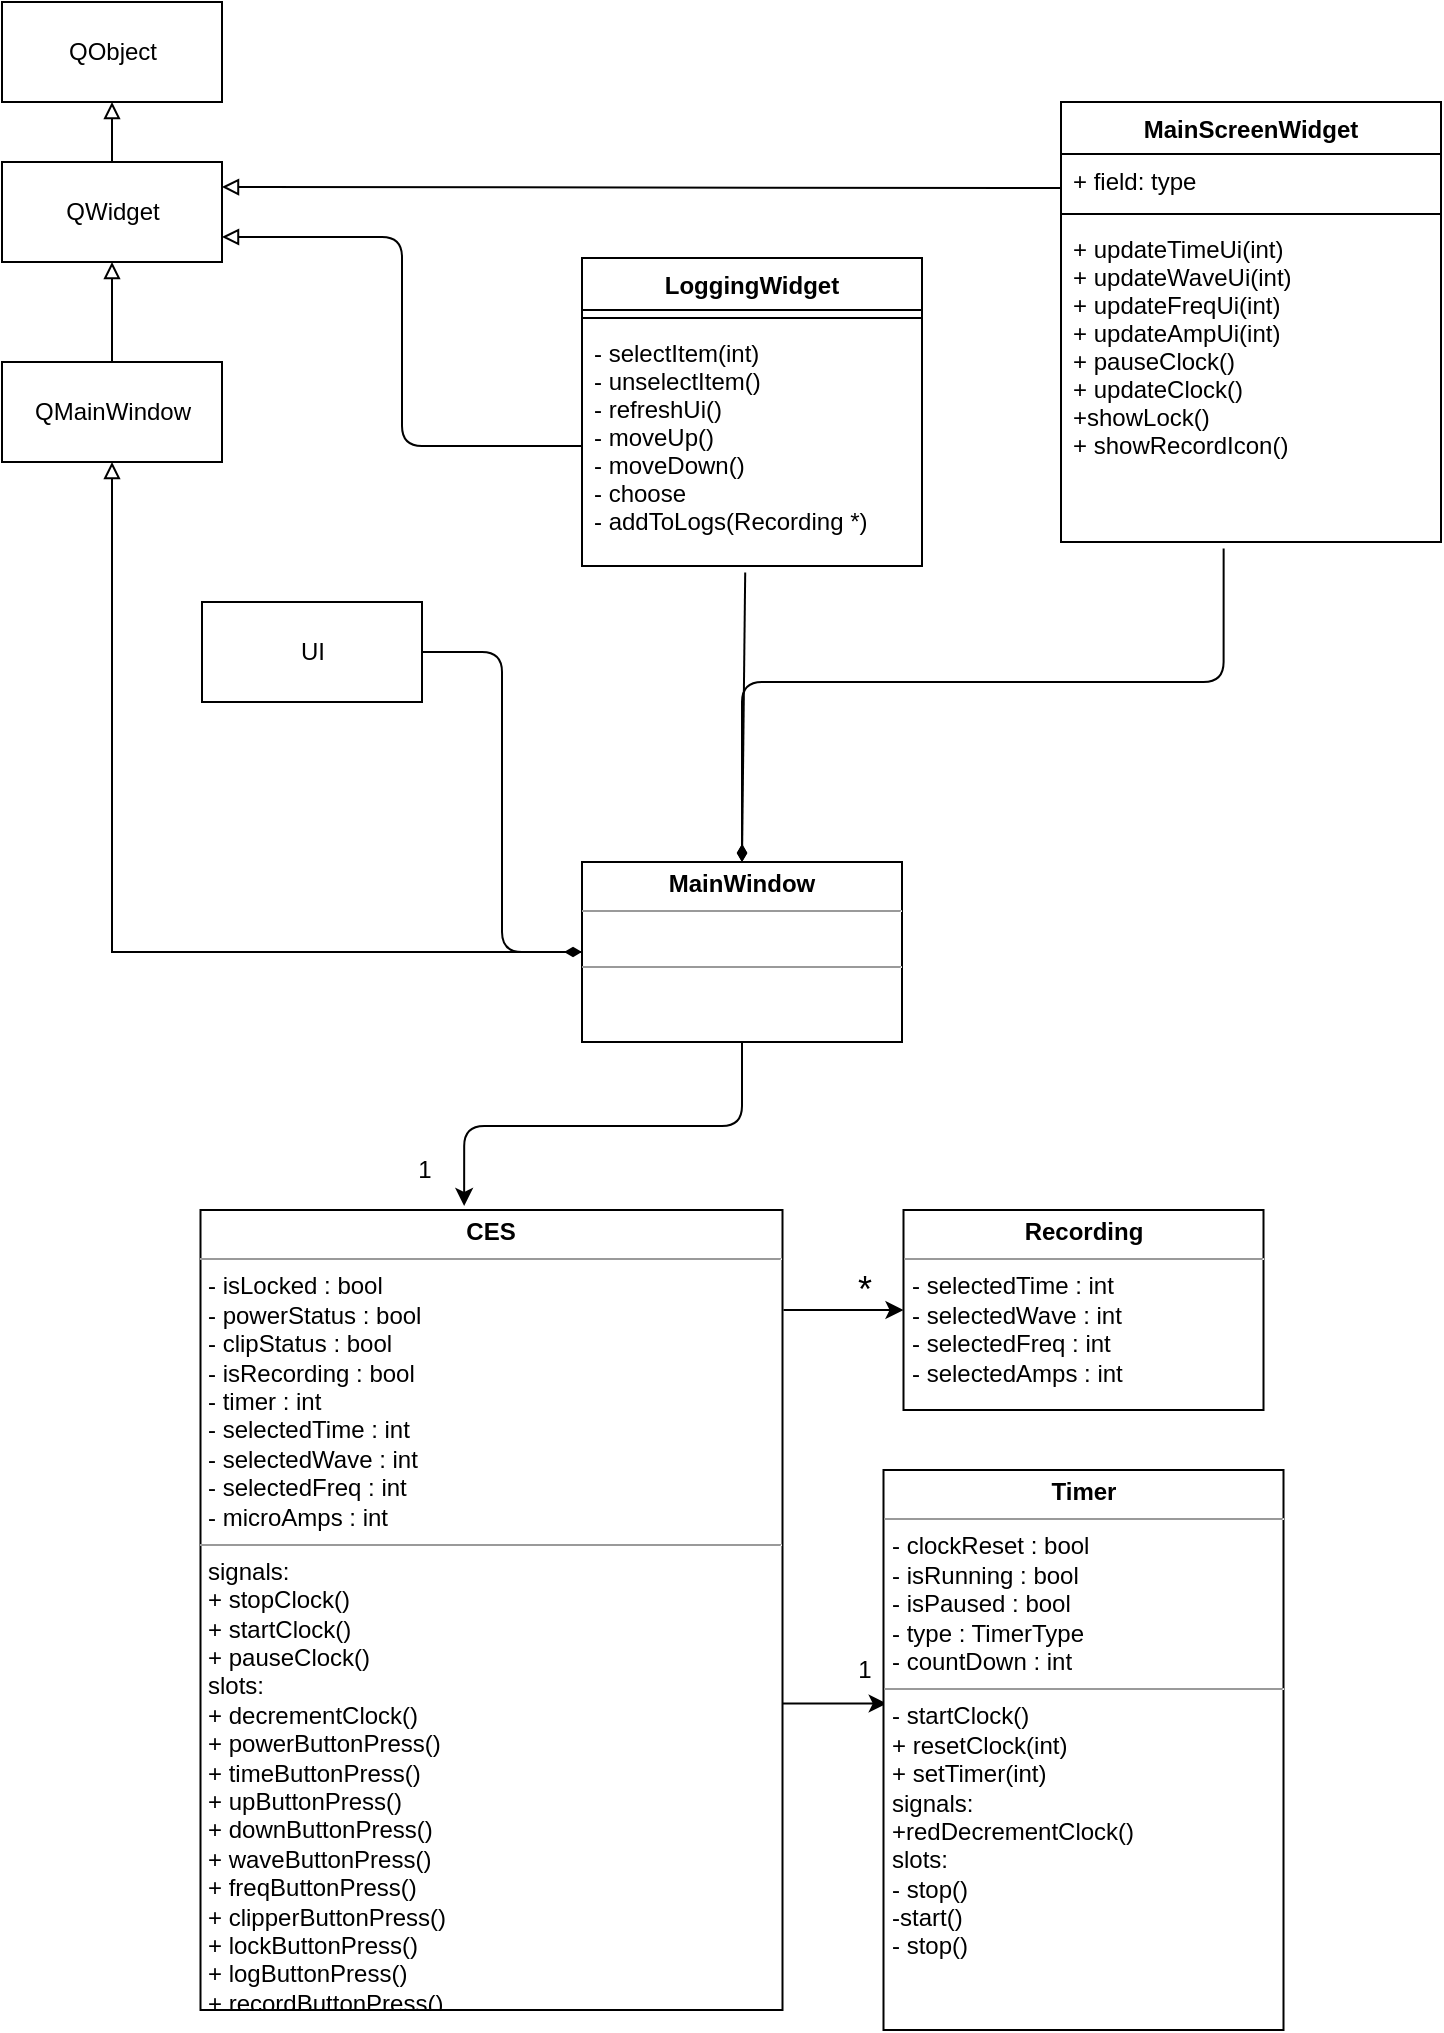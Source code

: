 <mxfile version="15.8.7" type="device" pages="2"><diagram id="C5RBs43oDa-KdzZeNtuy" name="Class Diagram"><mxGraphModel dx="946" dy="612" grid="1" gridSize="10" guides="1" tooltips="1" connect="1" arrows="1" fold="1" page="1" pageScale="1" pageWidth="827" pageHeight="1169" math="0" shadow="0"><root><mxCell id="WIyWlLk6GJQsqaUBKTNV-0"/><mxCell id="WIyWlLk6GJQsqaUBKTNV-1" parent="WIyWlLk6GJQsqaUBKTNV-0"/><mxCell id="J-Bl00HrbG3o-35RWvMt-17" style="edgeStyle=orthogonalEdgeStyle;rounded=0;orthogonalLoop=1;jettySize=auto;html=1;entryX=0.5;entryY=1;entryDx=0;entryDy=0;endArrow=block;endFill=0;" parent="WIyWlLk6GJQsqaUBKTNV-1" source="_yMH8zs-KK87m5zI2xQM-0" target="J-Bl00HrbG3o-35RWvMt-13" edge="1"><mxGeometry relative="1" as="geometry"/></mxCell><mxCell id="J-Bl00HrbG3o-35RWvMt-20" style="rounded=1;orthogonalLoop=1;jettySize=auto;html=1;entryX=0.453;entryY=-0.005;entryDx=0;entryDy=0;endArrow=classic;endFill=1;entryPerimeter=0;edgeStyle=orthogonalEdgeStyle;" parent="WIyWlLk6GJQsqaUBKTNV-1" source="_yMH8zs-KK87m5zI2xQM-0" target="_yMH8zs-KK87m5zI2xQM-4" edge="1"><mxGeometry relative="1" as="geometry"/></mxCell><mxCell id="_yMH8zs-KK87m5zI2xQM-0" value="&lt;p style=&quot;margin: 0px ; margin-top: 4px ; text-align: center&quot;&gt;&lt;b&gt;MainWindow&lt;/b&gt;&lt;/p&gt;&lt;hr size=&quot;1&quot;&gt;&lt;p style=&quot;margin: 0px ; margin-left: 4px&quot;&gt;&lt;br&gt;&lt;/p&gt;&lt;hr size=&quot;1&quot;&gt;&lt;p style=&quot;margin: 0px ; margin-left: 4px&quot;&gt;&lt;br&gt;&lt;/p&gt;" style="verticalAlign=top;align=left;overflow=fill;fontSize=12;fontFamily=Helvetica;html=1;" parent="WIyWlLk6GJQsqaUBKTNV-1" vertex="1"><mxGeometry x="320" y="440" width="160" height="90" as="geometry"/></mxCell><mxCell id="J-Bl00HrbG3o-35RWvMt-21" style="rounded=0;orthogonalLoop=1;jettySize=auto;html=1;entryX=0;entryY=0.5;entryDx=0;entryDy=0;endArrow=classic;endFill=1;" parent="WIyWlLk6GJQsqaUBKTNV-1" target="_yMH8zs-KK87m5zI2xQM-5" edge="1"><mxGeometry relative="1" as="geometry"><mxPoint x="420.75" y="664" as="sourcePoint"/></mxGeometry></mxCell><mxCell id="J-Bl00HrbG3o-35RWvMt-23" style="rounded=0;orthogonalLoop=1;jettySize=auto;html=1;entryX=0.008;entryY=0.417;entryDx=0;entryDy=0;endArrow=classic;endFill=1;exitX=0.998;exitY=0.617;exitDx=0;exitDy=0;exitPerimeter=0;entryPerimeter=0;" parent="WIyWlLk6GJQsqaUBKTNV-1" source="_yMH8zs-KK87m5zI2xQM-4" target="_yMH8zs-KK87m5zI2xQM-6" edge="1"><mxGeometry relative="1" as="geometry"/></mxCell><mxCell id="_yMH8zs-KK87m5zI2xQM-4" value="&lt;p style=&quot;margin: 0px ; margin-top: 4px ; text-align: center&quot;&gt;&lt;b&gt;CES&lt;/b&gt;&lt;/p&gt;&lt;hr size=&quot;1&quot;&gt;&lt;p style=&quot;margin: 0px ; margin-left: 4px&quot;&gt;- isLocked : bool&lt;/p&gt;&lt;p style=&quot;margin: 0px ; margin-left: 4px&quot;&gt;- powerStatus : bool&lt;/p&gt;&lt;p style=&quot;margin: 0px ; margin-left: 4px&quot;&gt;- clipStatus : bool&lt;/p&gt;&lt;p style=&quot;margin: 0px ; margin-left: 4px&quot;&gt;- isRecording : bool&lt;/p&gt;&lt;p style=&quot;margin: 0px ; margin-left: 4px&quot;&gt;- timer : int&lt;/p&gt;&lt;p style=&quot;margin: 0px ; margin-left: 4px&quot;&gt;- selectedTime : int&lt;/p&gt;&lt;p style=&quot;margin: 0px ; margin-left: 4px&quot;&gt;- selectedWave : int&lt;/p&gt;&lt;p style=&quot;margin: 0px ; margin-left: 4px&quot;&gt;- selectedFreq : int&lt;/p&gt;&lt;p style=&quot;margin: 0px ; margin-left: 4px&quot;&gt;- microAmps : int&lt;/p&gt;&lt;hr size=&quot;1&quot;&gt;&lt;p style=&quot;margin: 0px ; margin-left: 4px&quot;&gt;signals:&lt;/p&gt;&lt;p style=&quot;margin: 0px ; margin-left: 4px&quot;&gt;+ stopClock()&lt;/p&gt;&lt;p style=&quot;margin: 0px ; margin-left: 4px&quot;&gt;+ startClock()&lt;/p&gt;&lt;p style=&quot;margin: 0px ; margin-left: 4px&quot;&gt;+ pauseClock()&lt;/p&gt;&lt;p style=&quot;margin: 0px ; margin-left: 4px&quot;&gt;slots:&lt;/p&gt;&lt;p style=&quot;margin: 0px ; margin-left: 4px&quot;&gt;+ decrementClock()&lt;/p&gt;&lt;p style=&quot;margin: 0px ; margin-left: 4px&quot;&gt;+ powerButtonPress()&lt;/p&gt;&lt;p style=&quot;margin: 0px ; margin-left: 4px&quot;&gt;+ timeButtonPress()&lt;/p&gt;&lt;p style=&quot;margin: 0px ; margin-left: 4px&quot;&gt;+ upButtonPress()&lt;/p&gt;&lt;p style=&quot;margin: 0px ; margin-left: 4px&quot;&gt;+ downButtonPress()&lt;/p&gt;&lt;p style=&quot;margin: 0px ; margin-left: 4px&quot;&gt;+ waveButtonPress()&lt;/p&gt;&lt;p style=&quot;margin: 0px ; margin-left: 4px&quot;&gt;+ freqButtonPress()&lt;/p&gt;&lt;p style=&quot;margin: 0px ; margin-left: 4px&quot;&gt;+ clipperButtonPress()&lt;/p&gt;&lt;p style=&quot;margin: 0px ; margin-left: 4px&quot;&gt;+ lockButtonPress()&lt;/p&gt;&lt;p style=&quot;margin: 0px ; margin-left: 4px&quot;&gt;+ logButtonPress()&lt;/p&gt;&lt;p style=&quot;margin: 0px ; margin-left: 4px&quot;&gt;+ recordButtonPress()&lt;/p&gt;" style="verticalAlign=top;align=left;overflow=fill;fontSize=12;fontFamily=Helvetica;html=1;" parent="WIyWlLk6GJQsqaUBKTNV-1" vertex="1"><mxGeometry x="129.25" y="614" width="291" height="400" as="geometry"/></mxCell><mxCell id="_yMH8zs-KK87m5zI2xQM-5" value="&lt;p style=&quot;margin: 0px ; margin-top: 4px ; text-align: center&quot;&gt;&lt;b&gt;Recording&lt;/b&gt;&lt;/p&gt;&lt;hr size=&quot;1&quot;&gt;&lt;p style=&quot;margin: 0px ; margin-left: 4px&quot;&gt;- selectedTime : int&lt;/p&gt;&lt;p style=&quot;margin: 0px ; margin-left: 4px&quot;&gt;- selectedWave : int&lt;br&gt;&lt;/p&gt;&lt;p style=&quot;margin: 0px ; margin-left: 4px&quot;&gt;- selectedFreq : int&lt;br&gt;&lt;/p&gt;&lt;p style=&quot;margin: 0px ; margin-left: 4px&quot;&gt;- selectedAmps : int&lt;br&gt;&lt;/p&gt;&lt;p style=&quot;margin: 0px ; margin-left: 4px&quot;&gt;&lt;br&gt;&lt;/p&gt;" style="verticalAlign=top;align=left;overflow=fill;fontSize=12;fontFamily=Helvetica;html=1;" parent="WIyWlLk6GJQsqaUBKTNV-1" vertex="1"><mxGeometry x="480.75" y="614" width="180" height="100" as="geometry"/></mxCell><mxCell id="_yMH8zs-KK87m5zI2xQM-6" value="&lt;p style=&quot;margin: 0px ; margin-top: 4px ; text-align: center&quot;&gt;&lt;b&gt;Timer&lt;/b&gt;&lt;/p&gt;&lt;hr size=&quot;1&quot;&gt;&lt;p style=&quot;margin: 0px ; margin-left: 4px&quot;&gt;- clockReset : bool&lt;/p&gt;&lt;p style=&quot;margin: 0px ; margin-left: 4px&quot;&gt;- isRunning : bool&lt;/p&gt;&lt;p style=&quot;margin: 0px ; margin-left: 4px&quot;&gt;- isPaused : bool&lt;/p&gt;&lt;p style=&quot;margin: 0px ; margin-left: 4px&quot;&gt;- type : TimerType&lt;/p&gt;&lt;p style=&quot;margin: 0px ; margin-left: 4px&quot;&gt;- countDown : int&lt;/p&gt;&lt;hr size=&quot;1&quot;&gt;&lt;p style=&quot;margin: 0px ; margin-left: 4px&quot;&gt;- startClock()&lt;/p&gt;&lt;p style=&quot;margin: 0px ; margin-left: 4px&quot;&gt;+ resetClock(int)&lt;/p&gt;&lt;p style=&quot;margin: 0px ; margin-left: 4px&quot;&gt;+ setTimer(int)&lt;/p&gt;&lt;p style=&quot;margin: 0px ; margin-left: 4px&quot;&gt;&lt;span&gt;signals:&lt;/span&gt;&lt;br&gt;&lt;/p&gt;&lt;p style=&quot;margin: 0px ; margin-left: 4px&quot;&gt;+redDecrementClock()&amp;nbsp;&lt;/p&gt;&lt;p style=&quot;margin: 0px ; margin-left: 4px&quot;&gt;slots:&lt;/p&gt;&lt;p style=&quot;margin: 0px ; margin-left: 4px&quot;&gt;- stop()&lt;/p&gt;&lt;p style=&quot;margin: 0px ; margin-left: 4px&quot;&gt;-start()&lt;/p&gt;&lt;p style=&quot;margin: 0px ; margin-left: 4px&quot;&gt;- stop()&lt;/p&gt;" style="verticalAlign=top;align=left;overflow=fill;fontSize=12;fontFamily=Helvetica;html=1;" parent="WIyWlLk6GJQsqaUBKTNV-1" vertex="1"><mxGeometry x="470.75" y="744" width="200" height="280" as="geometry"/></mxCell><mxCell id="J-Bl00HrbG3o-35RWvMt-12" value="QObject" style="html=1;" parent="WIyWlLk6GJQsqaUBKTNV-1" vertex="1"><mxGeometry x="30" y="10" width="110" height="50" as="geometry"/></mxCell><mxCell id="J-Bl00HrbG3o-35RWvMt-18" style="rounded=0;orthogonalLoop=1;jettySize=auto;html=1;entryX=0.5;entryY=1;entryDx=0;entryDy=0;endArrow=block;endFill=0;" parent="WIyWlLk6GJQsqaUBKTNV-1" source="J-Bl00HrbG3o-35RWvMt-13" target="J-Bl00HrbG3o-35RWvMt-15" edge="1"><mxGeometry relative="1" as="geometry"/></mxCell><mxCell id="J-Bl00HrbG3o-35RWvMt-13" value="QMainWindow" style="html=1;" parent="WIyWlLk6GJQsqaUBKTNV-1" vertex="1"><mxGeometry x="30" y="190" width="110" height="50" as="geometry"/></mxCell><mxCell id="J-Bl00HrbG3o-35RWvMt-19" style="rounded=0;orthogonalLoop=1;jettySize=auto;html=1;entryX=0.5;entryY=1;entryDx=0;entryDy=0;endArrow=block;endFill=0;" parent="WIyWlLk6GJQsqaUBKTNV-1" source="J-Bl00HrbG3o-35RWvMt-15" target="J-Bl00HrbG3o-35RWvMt-12" edge="1"><mxGeometry relative="1" as="geometry"/></mxCell><mxCell id="J-Bl00HrbG3o-35RWvMt-15" value="QWidget" style="html=1;" parent="WIyWlLk6GJQsqaUBKTNV-1" vertex="1"><mxGeometry x="30" y="90" width="110" height="50" as="geometry"/></mxCell><mxCell id="J-Bl00HrbG3o-35RWvMt-22" value="&lt;font style=&quot;font-size: 18px&quot;&gt;*&lt;/font&gt;" style="text;html=1;align=center;verticalAlign=middle;resizable=0;points=[];autosize=1;strokeColor=none;fillColor=none;" parent="WIyWlLk6GJQsqaUBKTNV-1" vertex="1"><mxGeometry x="450.75" y="644" width="20" height="20" as="geometry"/></mxCell><mxCell id="J-Bl00HrbG3o-35RWvMt-24" value="1" style="text;html=1;align=center;verticalAlign=middle;resizable=0;points=[];autosize=1;strokeColor=none;fillColor=none;" parent="WIyWlLk6GJQsqaUBKTNV-1" vertex="1"><mxGeometry x="230.75" y="584" width="20" height="20" as="geometry"/></mxCell><mxCell id="J-Bl00HrbG3o-35RWvMt-26" style="edgeStyle=orthogonalEdgeStyle;rounded=1;orthogonalLoop=1;jettySize=auto;html=1;entryX=0;entryY=0.5;entryDx=0;entryDy=0;endArrow=diamondThin;endFill=1;" parent="WIyWlLk6GJQsqaUBKTNV-1" source="J-Bl00HrbG3o-35RWvMt-25" target="_yMH8zs-KK87m5zI2xQM-0" edge="1"><mxGeometry relative="1" as="geometry"/></mxCell><mxCell id="J-Bl00HrbG3o-35RWvMt-25" value="UI" style="html=1;" parent="WIyWlLk6GJQsqaUBKTNV-1" vertex="1"><mxGeometry x="130" y="310" width="110" height="50" as="geometry"/></mxCell><mxCell id="J-Bl00HrbG3o-35RWvMt-31" style="rounded=1;orthogonalLoop=1;jettySize=auto;html=1;entryX=1;entryY=0.25;entryDx=0;entryDy=0;endArrow=block;endFill=0;" parent="WIyWlLk6GJQsqaUBKTNV-1" target="J-Bl00HrbG3o-35RWvMt-15" edge="1"><mxGeometry relative="1" as="geometry"><mxPoint x="560" y="103" as="sourcePoint"/></mxGeometry></mxCell><mxCell id="J-Bl00HrbG3o-35RWvMt-27" value="MainScreenWidget" style="swimlane;fontStyle=1;align=center;verticalAlign=top;childLayout=stackLayout;horizontal=1;startSize=26;horizontalStack=0;resizeParent=1;resizeParentMax=0;resizeLast=0;collapsible=1;marginBottom=0;" parent="WIyWlLk6GJQsqaUBKTNV-1" vertex="1"><mxGeometry x="559.5" y="60" width="190" height="220" as="geometry"/></mxCell><mxCell id="J-Bl00HrbG3o-35RWvMt-28" value="+ field: type" style="text;strokeColor=none;fillColor=none;align=left;verticalAlign=top;spacingLeft=4;spacingRight=4;overflow=hidden;rotatable=0;points=[[0,0.5],[1,0.5]];portConstraint=eastwest;" parent="J-Bl00HrbG3o-35RWvMt-27" vertex="1"><mxGeometry y="26" width="190" height="26" as="geometry"/></mxCell><mxCell id="J-Bl00HrbG3o-35RWvMt-29" value="" style="line;strokeWidth=1;fillColor=none;align=left;verticalAlign=middle;spacingTop=-1;spacingLeft=3;spacingRight=3;rotatable=0;labelPosition=right;points=[];portConstraint=eastwest;" parent="J-Bl00HrbG3o-35RWvMt-27" vertex="1"><mxGeometry y="52" width="190" height="8" as="geometry"/></mxCell><mxCell id="J-Bl00HrbG3o-35RWvMt-30" value="+ updateTimeUi(int)&#10;+ updateWaveUi(int)&#10;+ updateFreqUi(int)&#10;+ updateAmpUi(int)&#10;+ pauseClock()&#10;+ updateClock()&#10;+showLock()&#10;+ showRecordIcon()&#10;" style="text;strokeColor=none;fillColor=none;align=left;verticalAlign=top;spacingLeft=4;spacingRight=4;overflow=hidden;rotatable=0;points=[[0,0.5],[1,0.5]];portConstraint=eastwest;" parent="J-Bl00HrbG3o-35RWvMt-27" vertex="1"><mxGeometry y="60" width="190" height="160" as="geometry"/></mxCell><mxCell id="J-Bl00HrbG3o-35RWvMt-32" style="rounded=1;orthogonalLoop=1;jettySize=auto;html=1;endArrow=diamondThin;endFill=1;exitX=0.428;exitY=1.02;exitDx=0;exitDy=0;exitPerimeter=0;edgeStyle=orthogonalEdgeStyle;entryX=0.5;entryY=0;entryDx=0;entryDy=0;" parent="WIyWlLk6GJQsqaUBKTNV-1" source="J-Bl00HrbG3o-35RWvMt-30" target="_yMH8zs-KK87m5zI2xQM-0" edge="1"><mxGeometry relative="1" as="geometry"><mxPoint x="500" y="340" as="targetPoint"/><Array as="points"><mxPoint x="641" y="350"/><mxPoint x="400" y="350"/></Array></mxGeometry></mxCell><mxCell id="J-Bl00HrbG3o-35RWvMt-33" value="LoggingWidget" style="swimlane;fontStyle=1;align=center;verticalAlign=top;childLayout=stackLayout;horizontal=1;startSize=26;horizontalStack=0;resizeParent=1;resizeParentMax=0;resizeLast=0;collapsible=1;marginBottom=0;" parent="WIyWlLk6GJQsqaUBKTNV-1" vertex="1"><mxGeometry x="320" y="138" width="170" height="154" as="geometry"/></mxCell><mxCell id="J-Bl00HrbG3o-35RWvMt-35" value="" style="line;strokeWidth=1;fillColor=none;align=left;verticalAlign=middle;spacingTop=-1;spacingLeft=3;spacingRight=3;rotatable=0;labelPosition=right;points=[];portConstraint=eastwest;" parent="J-Bl00HrbG3o-35RWvMt-33" vertex="1"><mxGeometry y="26" width="170" height="8" as="geometry"/></mxCell><mxCell id="J-Bl00HrbG3o-35RWvMt-36" value="- selectItem(int)&#10;- unselectItem()&#10;- refreshUi()&#10;- moveUp()&#10;- moveDown()&#10;- choose&#10;- addToLogs(Recording *)" style="text;strokeColor=none;fillColor=none;align=left;verticalAlign=top;spacingLeft=4;spacingRight=4;overflow=hidden;rotatable=0;points=[[0,0.5],[1,0.5]];portConstraint=eastwest;" parent="J-Bl00HrbG3o-35RWvMt-33" vertex="1"><mxGeometry y="34" width="170" height="120" as="geometry"/></mxCell><mxCell id="J-Bl00HrbG3o-35RWvMt-38" style="rounded=1;orthogonalLoop=1;jettySize=auto;html=1;entryX=1;entryY=0.75;entryDx=0;entryDy=0;endArrow=block;endFill=0;exitX=0;exitY=0.5;exitDx=0;exitDy=0;edgeStyle=orthogonalEdgeStyle;" parent="WIyWlLk6GJQsqaUBKTNV-1" source="J-Bl00HrbG3o-35RWvMt-36" target="J-Bl00HrbG3o-35RWvMt-15" edge="1"><mxGeometry relative="1" as="geometry"><mxPoint x="630" y="49" as="sourcePoint"/></mxGeometry></mxCell><mxCell id="J-Bl00HrbG3o-35RWvMt-39" style="rounded=0;orthogonalLoop=1;jettySize=auto;html=1;endArrow=diamondThin;endFill=1;jumpStyle=none;exitX=0.48;exitY=1.027;exitDx=0;exitDy=0;elbow=vertical;exitPerimeter=0;entryX=0.5;entryY=0;entryDx=0;entryDy=0;" parent="WIyWlLk6GJQsqaUBKTNV-1" source="J-Bl00HrbG3o-35RWvMt-36" target="_yMH8zs-KK87m5zI2xQM-0" edge="1"><mxGeometry relative="1" as="geometry"><mxPoint x="630" y="49" as="sourcePoint"/><mxPoint x="350" y="380" as="targetPoint"/></mxGeometry></mxCell><mxCell id="N4CQUxRk0D1TUpZB7c_v-1" value="1" style="text;html=1;align=center;verticalAlign=middle;resizable=0;points=[];autosize=1;strokeColor=none;fillColor=none;" parent="WIyWlLk6GJQsqaUBKTNV-1" vertex="1"><mxGeometry x="450.75" y="834" width="20" height="20" as="geometry"/></mxCell></root></mxGraphModel></diagram><diagram id="ziJCUE8nijW_FF-LXbyJ" name="Timer State Diagram"><mxGraphModel dx="946" dy="612" grid="1" gridSize="10" guides="1" tooltips="1" connect="1" arrows="1" fold="1" page="1" pageScale="1" pageWidth="850" pageHeight="1100" math="0" shadow="0"><root><mxCell id="Qu9jrEUnJblu-hIdckkq-0"/><mxCell id="Qu9jrEUnJblu-hIdckkq-1" parent="Qu9jrEUnJblu-hIdckkq-0"/><mxCell id="Qu9jrEUnJblu-hIdckkq-2" value="" style="ellipse;html=1;shape=startState;fillColor=#000000;strokeColor=#000000;" parent="Qu9jrEUnJblu-hIdckkq-1" vertex="1"><mxGeometry x="20" y="350" width="30" height="30" as="geometry"/></mxCell><mxCell id="Qu9jrEUnJblu-hIdckkq-3" value="" style="edgeStyle=orthogonalEdgeStyle;html=1;verticalAlign=bottom;endArrow=open;endSize=8;strokeColor=#000000;rounded=0;entryX=0;entryY=0.5;entryDx=0;entryDy=0;" parent="Qu9jrEUnJblu-hIdckkq-1" source="Qu9jrEUnJblu-hIdckkq-2" target="Qu9jrEUnJblu-hIdckkq-5" edge="1"><mxGeometry relative="1" as="geometry"><mxPoint x="90" y="365" as="targetPoint"/></mxGeometry></mxCell><mxCell id="Qu9jrEUnJblu-hIdckkq-18" value="" style="edgeStyle=orthogonalEdgeStyle;rounded=0;orthogonalLoop=1;jettySize=auto;html=1;strokeColor=#000000;" parent="Qu9jrEUnJblu-hIdckkq-1" source="Qu9jrEUnJblu-hIdckkq-5" target="Qu9jrEUnJblu-hIdckkq-17" edge="1"><mxGeometry relative="1" as="geometry"/></mxCell><mxCell id="Qu9jrEUnJblu-hIdckkq-20" value="call Timer Loop" style="edgeLabel;html=1;align=center;verticalAlign=middle;resizable=0;points=[];" parent="Qu9jrEUnJblu-hIdckkq-18" vertex="1" connectable="0"><mxGeometry x="0.3" y="-1" relative="1" as="geometry"><mxPoint x="-25" y="-1" as="offset"/></mxGeometry></mxCell><mxCell id="Qu9jrEUnJblu-hIdckkq-5" value="run()" style="rounded=1;whiteSpace=wrap;html=1;strokeColor=#000000;" parent="Qu9jrEUnJblu-hIdckkq-1" vertex="1"><mxGeometry x="120" y="335" width="120" height="60" as="geometry"/></mxCell><mxCell id="Qu9jrEUnJblu-hIdckkq-24" value="is not paused&lt;br&gt;&amp;amp;&amp;amp;&lt;br&gt;counter &amp;gt;0" style="edgeStyle=orthogonalEdgeStyle;rounded=0;orthogonalLoop=1;jettySize=auto;html=1;strokeColor=#000000;" parent="Qu9jrEUnJblu-hIdckkq-1" source="Qu9jrEUnJblu-hIdckkq-17" target="Qu9jrEUnJblu-hIdckkq-23" edge="1"><mxGeometry x="-0.091" y="35" relative="1" as="geometry"><Array as="points"><mxPoint x="490" y="365"/><mxPoint x="490" y="365"/></Array><mxPoint as="offset"/></mxGeometry></mxCell><mxCell id="Qu9jrEUnJblu-hIdckkq-30" value="counter == 0&lt;br&gt;and&lt;br&gt;is not finished" style="edgeStyle=orthogonalEdgeStyle;rounded=0;orthogonalLoop=1;jettySize=auto;html=1;strokeColor=#000000;entryX=0.25;entryY=0;entryDx=0;entryDy=0;exitX=0.25;exitY=1;exitDx=0;exitDy=0;" parent="Qu9jrEUnJblu-hIdckkq-1" source="Qu9jrEUnJblu-hIdckkq-17" target="Qu9jrEUnJblu-hIdckkq-29" edge="1"><mxGeometry relative="1" as="geometry"><mxPoint x="370" y="400" as="sourcePoint"/></mxGeometry></mxCell><mxCell id="Qu9jrEUnJblu-hIdckkq-36" value="isRunning == false" style="edgeStyle=orthogonalEdgeStyle;rounded=0;orthogonalLoop=1;jettySize=auto;html=1;strokeColor=#000000;" parent="Qu9jrEUnJblu-hIdckkq-1" source="Qu9jrEUnJblu-hIdckkq-17" target="Qu9jrEUnJblu-hIdckkq-35" edge="1"><mxGeometry relative="1" as="geometry"/></mxCell><mxCell id="Qu9jrEUnJblu-hIdckkq-17" value="TimerLoop" style="rounded=1;whiteSpace=wrap;html=1;strokeColor=#000000;" parent="Qu9jrEUnJblu-hIdckkq-1" vertex="1"><mxGeometry x="340" y="335" width="120" height="60" as="geometry"/></mxCell><mxCell id="Qu9jrEUnJblu-hIdckkq-28" value="counter -= 1" style="edgeStyle=orthogonalEdgeStyle;rounded=0;orthogonalLoop=1;jettySize=auto;html=1;exitX=0;exitY=0.75;exitDx=0;exitDy=0;entryX=1;entryY=0.75;entryDx=0;entryDy=0;strokeColor=#000000;" parent="Qu9jrEUnJblu-hIdckkq-1" source="Qu9jrEUnJblu-hIdckkq-23" target="Qu9jrEUnJblu-hIdckkq-17" edge="1"><mxGeometry relative="1" as="geometry"/></mxCell><mxCell id="Qu9jrEUnJblu-hIdckkq-23" value="signal:tick()" style="rounded=1;whiteSpace=wrap;html=1;strokeColor=#000000;" parent="Qu9jrEUnJblu-hIdckkq-1" vertex="1"><mxGeometry x="570" y="335" width="120" height="60" as="geometry"/></mxCell><mxCell id="Qu9jrEUnJblu-hIdckkq-32" value="isFinished = true" style="edgeStyle=orthogonalEdgeStyle;rounded=0;orthogonalLoop=1;jettySize=auto;html=1;exitX=0.75;exitY=0;exitDx=0;exitDy=0;entryX=0.75;entryY=1;entryDx=0;entryDy=0;strokeColor=#000000;" parent="Qu9jrEUnJblu-hIdckkq-1" source="Qu9jrEUnJblu-hIdckkq-29" target="Qu9jrEUnJblu-hIdckkq-17" edge="1"><mxGeometry x="-0.125" y="-50" relative="1" as="geometry"><mxPoint as="offset"/></mxGeometry></mxCell><mxCell id="Qu9jrEUnJblu-hIdckkq-29" value="signal:end()" style="whiteSpace=wrap;html=1;rounded=1;" parent="Qu9jrEUnJblu-hIdckkq-1" vertex="1"><mxGeometry x="340" y="475" width="120" height="60" as="geometry"/></mxCell><mxCell id="Qu9jrEUnJblu-hIdckkq-35" value="" style="ellipse;html=1;shape=endState;fillColor=#000000;strokeColor=#000000;" parent="Qu9jrEUnJblu-hIdckkq-1" vertex="1"><mxGeometry x="385" y="230" width="30" height="30" as="geometry"/></mxCell></root></mxGraphModel></diagram></mxfile>